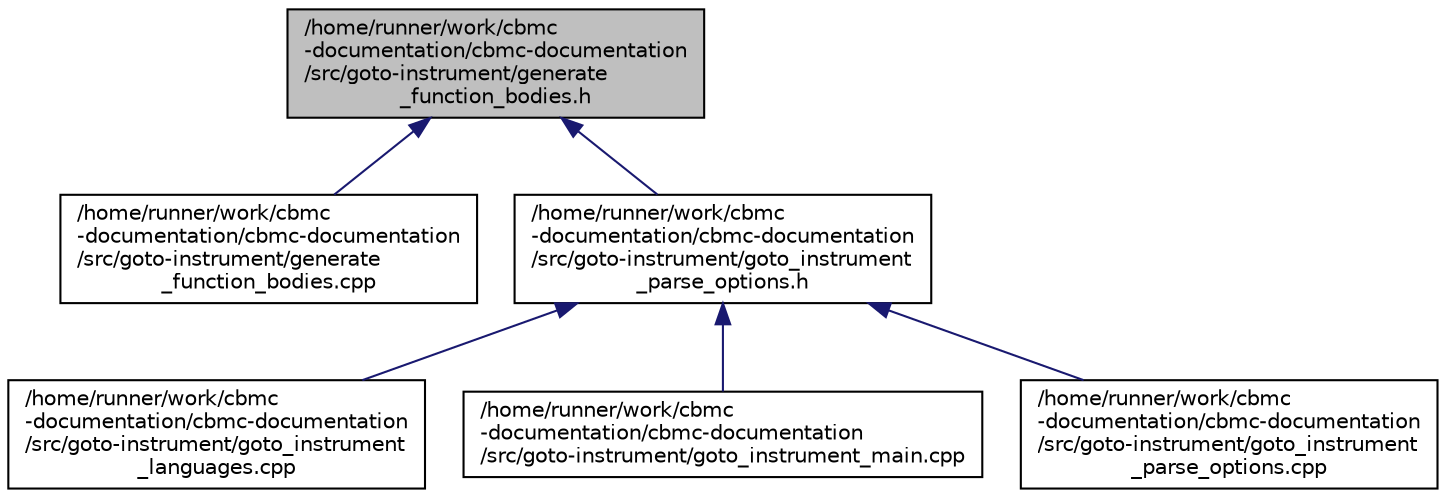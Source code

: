 digraph "/home/runner/work/cbmc-documentation/cbmc-documentation/src/goto-instrument/generate_function_bodies.h"
{
 // LATEX_PDF_SIZE
  bgcolor="transparent";
  edge [fontname="Helvetica",fontsize="10",labelfontname="Helvetica",labelfontsize="10"];
  node [fontname="Helvetica",fontsize="10",shape=record];
  Node1 [label="/home/runner/work/cbmc\l-documentation/cbmc-documentation\l/src/goto-instrument/generate\l_function_bodies.h",height=0.2,width=0.4,color="black", fillcolor="grey75", style="filled", fontcolor="black",tooltip=" "];
  Node1 -> Node2 [dir="back",color="midnightblue",fontsize="10",style="solid",fontname="Helvetica"];
  Node2 [label="/home/runner/work/cbmc\l-documentation/cbmc-documentation\l/src/goto-instrument/generate\l_function_bodies.cpp",height=0.2,width=0.4,color="black",URL="$generate__function__bodies_8cpp.html",tooltip=" "];
  Node1 -> Node3 [dir="back",color="midnightblue",fontsize="10",style="solid",fontname="Helvetica"];
  Node3 [label="/home/runner/work/cbmc\l-documentation/cbmc-documentation\l/src/goto-instrument/goto_instrument\l_parse_options.h",height=0.2,width=0.4,color="black",URL="$goto__instrument__parse__options_8h.html",tooltip=" "];
  Node3 -> Node4 [dir="back",color="midnightblue",fontsize="10",style="solid",fontname="Helvetica"];
  Node4 [label="/home/runner/work/cbmc\l-documentation/cbmc-documentation\l/src/goto-instrument/goto_instrument\l_languages.cpp",height=0.2,width=0.4,color="black",URL="$goto__instrument__languages_8cpp.html",tooltip=" "];
  Node3 -> Node5 [dir="back",color="midnightblue",fontsize="10",style="solid",fontname="Helvetica"];
  Node5 [label="/home/runner/work/cbmc\l-documentation/cbmc-documentation\l/src/goto-instrument/goto_instrument_main.cpp",height=0.2,width=0.4,color="black",URL="$goto__instrument__main_8cpp.html",tooltip=" "];
  Node3 -> Node6 [dir="back",color="midnightblue",fontsize="10",style="solid",fontname="Helvetica"];
  Node6 [label="/home/runner/work/cbmc\l-documentation/cbmc-documentation\l/src/goto-instrument/goto_instrument\l_parse_options.cpp",height=0.2,width=0.4,color="black",URL="$goto__instrument__parse__options_8cpp.html",tooltip=" "];
}
